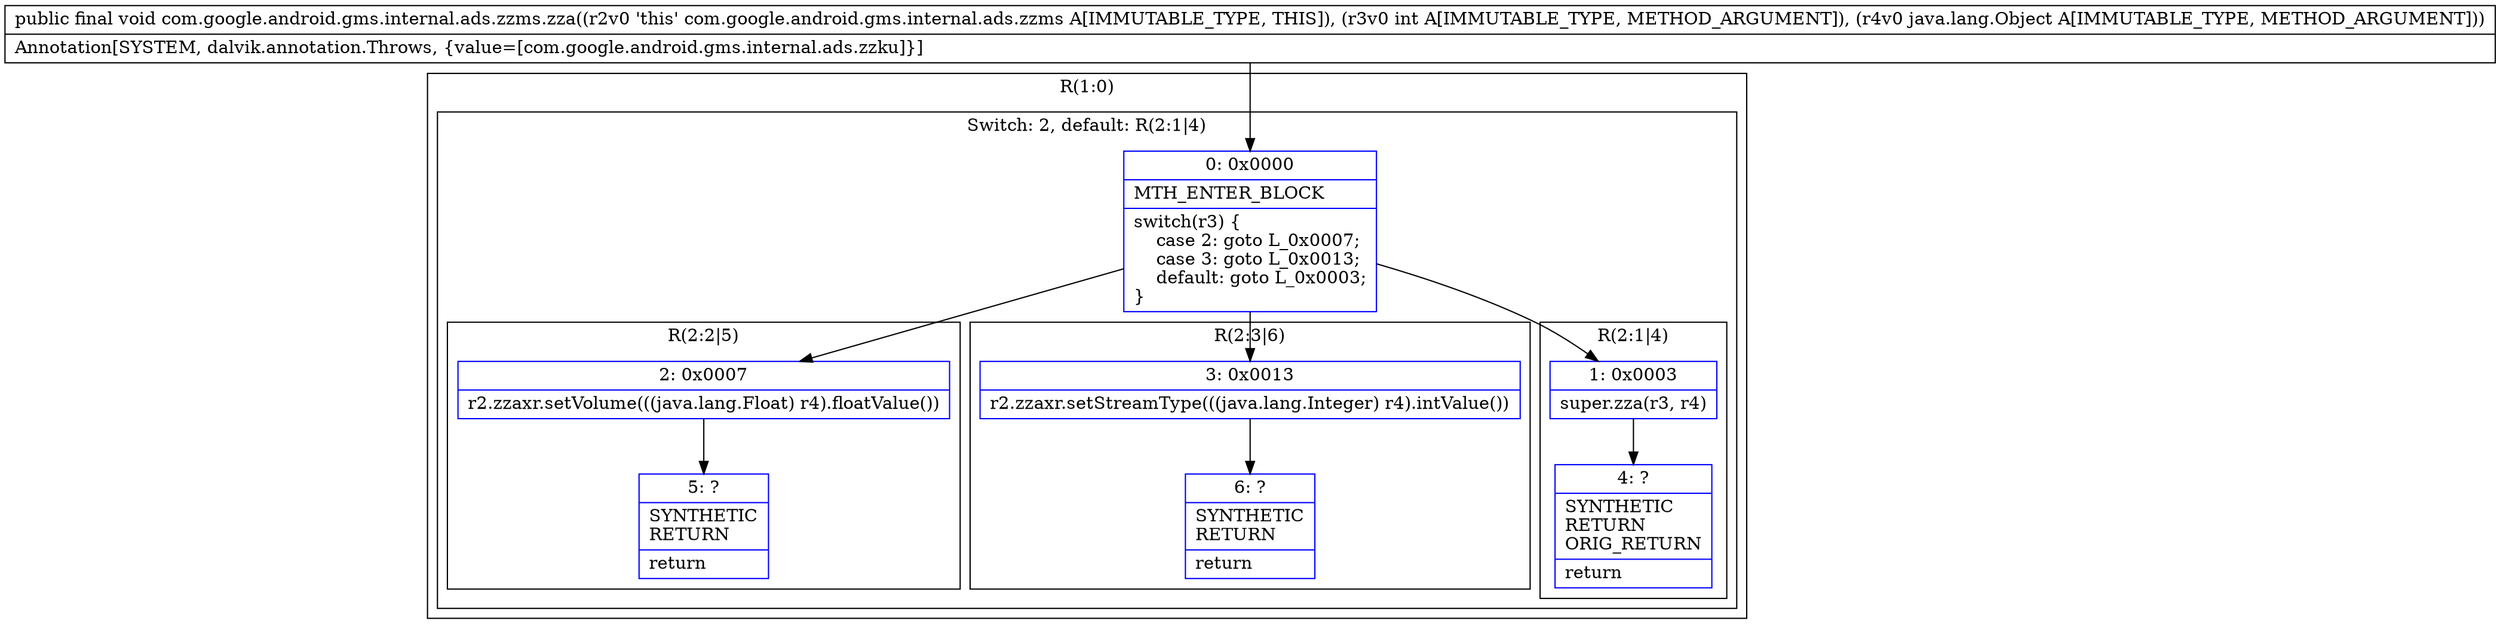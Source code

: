 digraph "CFG forcom.google.android.gms.internal.ads.zzms.zza(ILjava\/lang\/Object;)V" {
subgraph cluster_Region_1839663646 {
label = "R(1:0)";
node [shape=record,color=blue];
subgraph cluster_SwitchRegion_73877863 {
label = "Switch: 2, default: R(2:1|4)";
node [shape=record,color=blue];
Node_0 [shape=record,label="{0\:\ 0x0000|MTH_ENTER_BLOCK\l|switch(r3) \{\l    case 2: goto L_0x0007;\l    case 3: goto L_0x0013;\l    default: goto L_0x0003;\l\}\l}"];
subgraph cluster_Region_954273708 {
label = "R(2:2|5)";
node [shape=record,color=blue];
Node_2 [shape=record,label="{2\:\ 0x0007|r2.zzaxr.setVolume(((java.lang.Float) r4).floatValue())\l}"];
Node_5 [shape=record,label="{5\:\ ?|SYNTHETIC\lRETURN\l|return\l}"];
}
subgraph cluster_Region_1905498036 {
label = "R(2:3|6)";
node [shape=record,color=blue];
Node_3 [shape=record,label="{3\:\ 0x0013|r2.zzaxr.setStreamType(((java.lang.Integer) r4).intValue())\l}"];
Node_6 [shape=record,label="{6\:\ ?|SYNTHETIC\lRETURN\l|return\l}"];
}
subgraph cluster_Region_607229026 {
label = "R(2:1|4)";
node [shape=record,color=blue];
Node_1 [shape=record,label="{1\:\ 0x0003|super.zza(r3, r4)\l}"];
Node_4 [shape=record,label="{4\:\ ?|SYNTHETIC\lRETURN\lORIG_RETURN\l|return\l}"];
}
}
}
MethodNode[shape=record,label="{public final void com.google.android.gms.internal.ads.zzms.zza((r2v0 'this' com.google.android.gms.internal.ads.zzms A[IMMUTABLE_TYPE, THIS]), (r3v0 int A[IMMUTABLE_TYPE, METHOD_ARGUMENT]), (r4v0 java.lang.Object A[IMMUTABLE_TYPE, METHOD_ARGUMENT]))  | Annotation[SYSTEM, dalvik.annotation.Throws, \{value=[com.google.android.gms.internal.ads.zzku]\}]\l}"];
MethodNode -> Node_0;
Node_0 -> Node_1;
Node_0 -> Node_2;
Node_0 -> Node_3;
Node_2 -> Node_5;
Node_3 -> Node_6;
Node_1 -> Node_4;
}

